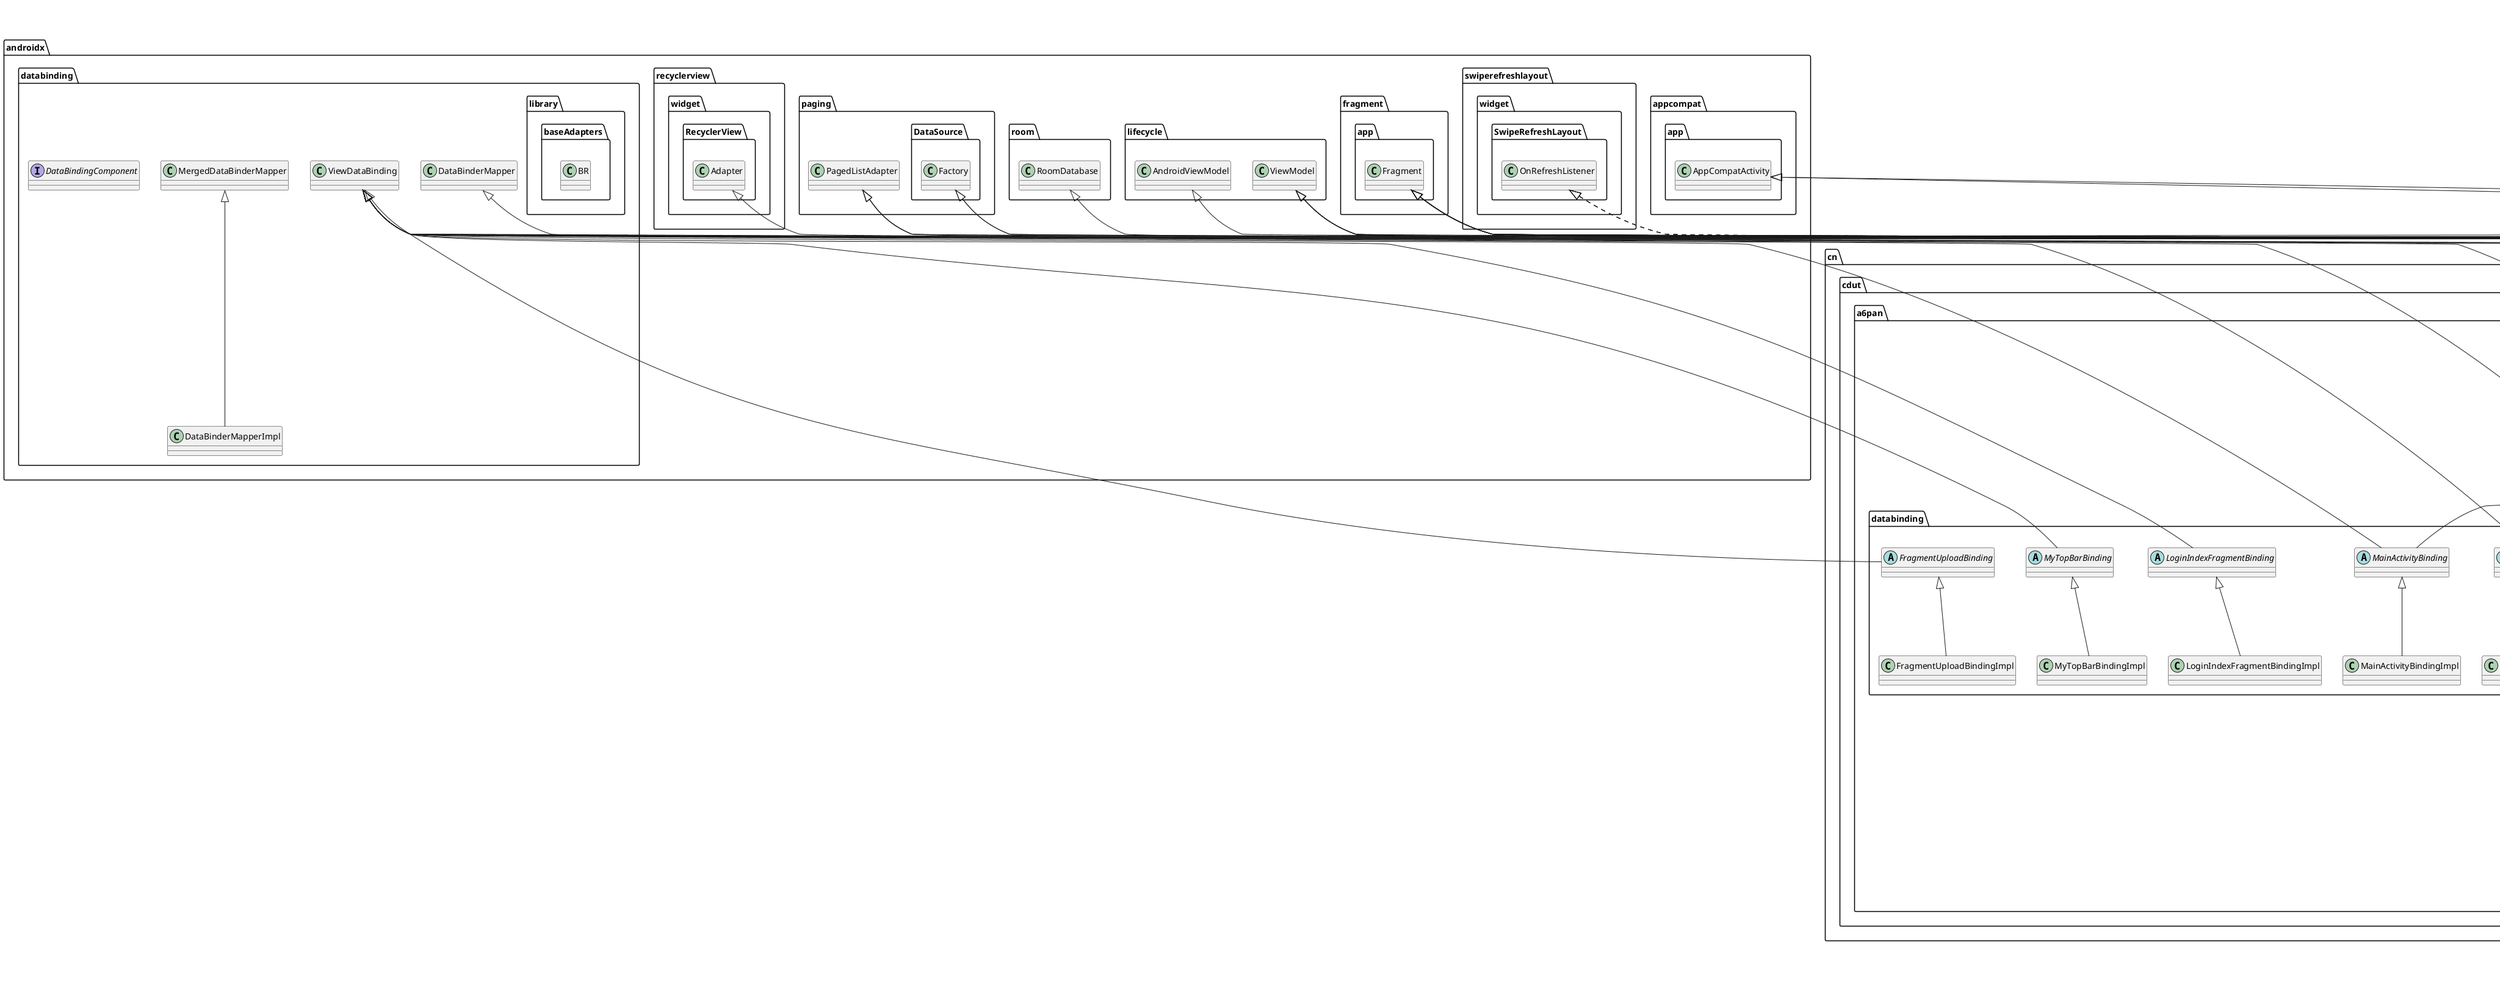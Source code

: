 @startuml

title __APP's Class Diagram__\n

  namespace androidx.databinding {
    class androidx.databinding.DataBinderMapperImpl {
    }
  }
  

  namespace androidx.databinding {
    interface androidx.databinding.DataBindingComponent {
    }
  }
  

  namespace androidx.databinding {
    namespace library.baseAdapters {
      class androidx.databinding.library.baseAdapters.BR {
      }
    }
  }
  

  namespace cn.cdut.a6pan {
    namespace Adapter {
      class cn.cdut.a6pan.Adapter.MyDownloadAdapter {
      }
    }
  }
  

  namespace cn.cdut.a6pan {
    namespace Adapter {
      class cn.cdut.a6pan.Adapter.MyFileListDialogAdapter {
      }
    }
  }
  

  namespace cn.cdut.a6pan {
    namespace Adapter {
      class cn.cdut.a6pan.Adapter.MyOfflineAdapter {
      }
    }
  }
  

  namespace cn.cdut.a6pan {
    namespace Adapter {
      class cn.cdut.a6pan.Adapter.MyPagedListAdapter {
      }
    }
  }
  

  namespace cn.cdut.a6pan {
    namespace Adapter {
      class cn.cdut.a6pan.Adapter.MyRecycleBinAdapter {
      }
    }
  }
  

  namespace cn.cdut.a6pan {
    namespace Adapter {
      class cn.cdut.a6pan.Adapter.MySettingListAdapter {
      }
    }
  }
  

  namespace cn.cdut.a6pan {
    class cn.cdut.a6pan.BR {
    }
  }
  

  namespace cn.cdut.a6pan {
    namespace Bean {
      class cn.cdut.a6pan.Bean.File {
      }
    }
  }
  

  namespace cn.cdut.a6pan {
    namespace Bean {
      class cn.cdut.a6pan.Bean.FileList {
      }
    }
  }
  

  namespace cn.cdut.a6pan {
    namespace Bean {
      class cn.cdut.a6pan.Bean.FileListPage {
      }
    }
  }
  

  namespace cn.cdut.a6pan {
    namespace Bean {
      class cn.cdut.a6pan.Bean.Offline {
      }
    }
  }
  

  namespace cn.cdut.a6pan {
    namespace Bean {
      class cn.cdut.a6pan.Bean.OfflinePre {
      }
    }
  }
  

  namespace cn.cdut.a6pan {
    namespace Bean {
      class cn.cdut.a6pan.Bean.OfflineTask {
      }
    }
  }
  

  namespace cn.cdut.a6pan {
    namespace Bean {
      class cn.cdut.a6pan.Bean.OfflineTaskPage {
      }
    }
  }
  

  namespace cn.cdut.a6pan {
    namespace Bean {
      class cn.cdut.a6pan.Bean.Person {
      }
    }
  }
  

  namespace cn.cdut.a6pan {
    namespace Bean {
      class cn.cdut.a6pan.Bean.Result {
      }
    }
  }
  

  namespace cn.cdut.a6pan {
    namespace Bean {
      class cn.cdut.a6pan.Bean.ResultChangeName {
      }
    }
  }
  

  namespace cn.cdut.a6pan {
    namespace Bean {
      class cn.cdut.a6pan.Bean.ResultDelOffline {
      }
    }
  }
  

  namespace cn.cdut.a6pan {
    namespace Bean {
      class cn.cdut.a6pan.Bean.ResultFile {
      }
    }
  }
  

  namespace cn.cdut.a6pan {
    namespace Bean {
      class cn.cdut.a6pan.Bean.ResultFilePage {
      }
    }
  }
  

  namespace cn.cdut.a6pan {
    namespace Bean {
      class cn.cdut.a6pan.Bean.ResultFileSingle {
      }
    }
  }
  

  namespace cn.cdut.a6pan {
    namespace Bean {
      class cn.cdut.a6pan.Bean.ResultOffline {
      }
    }
  }
  

  namespace cn.cdut.a6pan {
    namespace Bean {
      class cn.cdut.a6pan.Bean.ResultOfflinePre {
      }
    }
  }
  

  namespace cn.cdut.a6pan {
    namespace Bean {
      class cn.cdut.a6pan.Bean.ResultOfflineTaskPage {
      }
    }
  }
  

  namespace cn.cdut.a6pan {
    namespace Bean {
      class cn.cdut.a6pan.Bean.ResultPerson {
      }
    }
  }
  

  namespace cn.cdut.a6pan {
    namespace Bean {
      class cn.cdut.a6pan.Bean.ResultSendMessage {
      }
    }
  }
  

  namespace cn.cdut.a6pan {
    namespace Bean {
      class cn.cdut.a6pan.Bean.User {
      }
    }
  }
  

  namespace cn.cdut.a6pan {
    class cn.cdut.a6pan.BuildConfig {
    }
  }
  

  namespace cn.cdut.a6pan {
    namespace DAO {
      interface cn.cdut.a6pan.DAO.FileDao {
      }
    }
  }
  

  namespace cn.cdut.a6pan {
    namespace DAO {
      class cn.cdut.a6pan.DAO.FileDao_Impl {
      }
    }
  }
  

  namespace cn.cdut.a6pan {
    namespace DataBase {
      abstract class cn.cdut.a6pan.DataBase.FileDataBase {
      }
    }
  }
  

  namespace cn.cdut.a6pan {
    namespace DataBase {
      class cn.cdut.a6pan.DataBase.FileDataBase_Impl {
      }
    }
  }
  

  namespace cn.cdut.a6pan {
    class cn.cdut.a6pan.DataBinderMapperImpl {
    }
  }
  

  namespace cn.cdut.a6pan {
    class cn.cdut.a6pan.DataBindingInfo {
    }
  }
  

  namespace cn.cdut.a6pan {
    namespace Dialog {
      class cn.cdut.a6pan.Dialog.BackUpStopDialog {
      }
    }
  }
  

  namespace cn.cdut.a6pan {
    namespace Dialog {
      class cn.cdut.a6pan.Dialog.MyBottemChooseDialog {
      }
    }
  }
  

  namespace cn.cdut.a6pan {
    namespace Dialog {
      class cn.cdut.a6pan.Dialog.MyBottemDialog {
      }
    }
  }
  

  namespace cn.cdut.a6pan {
    namespace Dialog {
      class cn.cdut.a6pan.Dialog.MyBottemFileChooseDialog {
      }
    }
  }
  

  namespace cn.cdut.a6pan {
    class cn.cdut.a6pan.LoginActivity {
    }
  }
  

  namespace cn.cdut.a6pan {
    class cn.cdut.a6pan.MainActivity {
    }
  }
  

  namespace cn.cdut.a6pan {
    namespace Utils {
      class cn.cdut.a6pan.Utils.Code {
      }
    }
  }
  

  namespace cn.cdut.a6pan {
    namespace Utils {
      class cn.cdut.a6pan.Utils.DataBaseHelper {
      }
    }
  }
  

  namespace cn.cdut.a6pan {
    namespace Utils {
      class cn.cdut.a6pan.Utils.DownloadUtils {
      }
    }
  }
  

  namespace cn.cdut.a6pan {
    namespace Utils {
      abstract class cn.cdut.a6pan.Utils.HttpCallbackListener {
      }
    }
  }
  

  namespace cn.cdut.a6pan {
    namespace Utils {
      class cn.cdut.a6pan.Utils.HttpHelper {
      }
    }
  }
  

  namespace cn.cdut.a6pan {
    namespace Utils {
      class cn.cdut.a6pan.Utils.HttpUtils {
      }
    }
  }
  

  namespace cn.cdut.a6pan {
    namespace Utils {
      class cn.cdut.a6pan.Utils.JellyInterpolator {
      }
    }
  }
  

  namespace cn.cdut.a6pan {
    namespace Utils {
      enum RequestType {
      }
    }
  }
  

  namespace cn.cdut.a6pan {
    namespace Utils {
      class cn.cdut.a6pan.Utils.Security {
      }
    }
  }
  

  namespace cn.cdut.a6pan {
    namespace Utils {
      class cn.cdut.a6pan.Utils.ServerException {
      }
    }
  }
  

  namespace cn.cdut.a6pan {
    namespace Utils {
      class cn.cdut.a6pan.Utils.StatusBarUtils {
      }
    }
  }
  

  namespace cn.cdut.a6pan {
    namespace databinding {
      abstract class cn.cdut.a6pan.databinding.FileFragmentBinding {
      }
    }
  }
  

  namespace cn.cdut.a6pan {
    namespace databinding {
      class cn.cdut.a6pan.databinding.FileFragmentBindingImpl {
      }
    }
  }
  

  namespace cn.cdut.a6pan {
    namespace databinding {
      abstract class cn.cdut.a6pan.databinding.FragmentDownloadBinding {
      }
    }
  }
  

  namespace cn.cdut.a6pan {
    namespace databinding {
      class cn.cdut.a6pan.databinding.FragmentDownloadBindingImpl {
      }
    }
  }
  

  namespace cn.cdut.a6pan {
    namespace databinding {
      abstract class cn.cdut.a6pan.databinding.FragmentOfflineBinding {
      }
    }
  }
  

  namespace cn.cdut.a6pan {
    namespace databinding {
      class cn.cdut.a6pan.databinding.FragmentOfflineBindingImpl {
      }
    }
  }
  

  namespace cn.cdut.a6pan {
    namespace databinding {
      abstract class cn.cdut.a6pan.databinding.FragmentUploadBinding {
      }
    }
  }
  

  namespace cn.cdut.a6pan {
    namespace databinding {
      class cn.cdut.a6pan.databinding.FragmentUploadBindingImpl {
      }
    }
  }
  

  namespace cn.cdut.a6pan {
    namespace databinding {
      abstract class cn.cdut.a6pan.databinding.LoginActivityBinding {
      }
    }
  }
  

  namespace cn.cdut.a6pan {
    namespace databinding {
      class cn.cdut.a6pan.databinding.LoginActivityBindingImpl {
      }
    }
  }
  

  namespace cn.cdut.a6pan {
    namespace databinding {
      abstract class cn.cdut.a6pan.databinding.LoginByCodeFragmentBinding {
      }
    }
  }
  

  namespace cn.cdut.a6pan {
    namespace databinding {
      class cn.cdut.a6pan.databinding.LoginByCodeFragmentBindingImpl {
      }
    }
  }
  

  namespace cn.cdut.a6pan {
    namespace databinding {
      abstract class cn.cdut.a6pan.databinding.LoginFragmentBinding {
      }
    }
  }
  

  namespace cn.cdut.a6pan {
    namespace databinding {
      class cn.cdut.a6pan.databinding.LoginFragmentBindingImpl {
      }
    }
  }
  

  namespace cn.cdut.a6pan {
    namespace databinding {
      abstract class cn.cdut.a6pan.databinding.LoginIndexFragmentBinding {
      }
    }
  }
  

  namespace cn.cdut.a6pan {
    namespace databinding {
      class cn.cdut.a6pan.databinding.LoginIndexFragmentBindingImpl {
      }
    }
  }
  

  namespace cn.cdut.a6pan {
    namespace databinding {
      abstract class cn.cdut.a6pan.databinding.MainActivityBinding {
      }
    }
  }
  

  namespace cn.cdut.a6pan {
    namespace databinding {
      class cn.cdut.a6pan.databinding.MainActivityBindingImpl {
      }
    }
  }
  

  namespace cn.cdut.a6pan {
    namespace databinding {
      abstract class cn.cdut.a6pan.databinding.ModifyPwdByCodeFragmentBinding {
      }
    }
  }
  

  namespace cn.cdut.a6pan {
    namespace databinding {
      class cn.cdut.a6pan.databinding.ModifyPwdByCodeFragmentBindingImpl {
      }
    }
  }
  

  namespace cn.cdut.a6pan {
    namespace databinding {
      abstract class cn.cdut.a6pan.databinding.MyTopBarBinding {
      }
    }
  }
  

  namespace cn.cdut.a6pan {
    namespace databinding {
      class cn.cdut.a6pan.databinding.MyTopBarBindingImpl {
      }
    }
  }
  

  namespace cn.cdut.a6pan {
    namespace databinding {
      abstract class cn.cdut.a6pan.databinding.SettingFragmentBinding {
      }
    }
  }
  

  namespace cn.cdut.a6pan {
    namespace databinding {
      class cn.cdut.a6pan.databinding.SettingFragmentBindingImpl {
      }
    }
  }
  

  namespace cn.cdut.a6pan {
    namespace databinding {
      abstract class cn.cdut.a6pan.databinding.TransmissionFragmentBinding {
      }
    }
  }
  

  namespace cn.cdut.a6pan {
    namespace databinding {
      class cn.cdut.a6pan.databinding.TransmissionFragmentBindingImpl {
      }
    }
  }
  

  namespace cn.cdut.a6pan {
    namespace ui.login {
      class cn.cdut.a6pan.ui.login.LoginByCodeFragment {
      }
    }
  }
  

  namespace cn.cdut.a6pan {
    namespace ui.login {
      class cn.cdut.a6pan.ui.login.LoginFragment {
      }
    }
  }
  

  namespace cn.cdut.a6pan {
    namespace ui.login {
      class cn.cdut.a6pan.ui.login.LoginIndexFragment {
      }
    }
  }
  

  namespace cn.cdut.a6pan {
    namespace ui.login {
      class cn.cdut.a6pan.ui.login.LoginViewModel {
      }
    }
  }
  

  namespace cn.cdut.a6pan {
    namespace ui.login {
      class cn.cdut.a6pan.ui.login.ModifyPwdByCode {
      }
    }
  }
  

  namespace cn.cdut.a6pan {
    namespace ui.login {
      class cn.cdut.a6pan.ui.login.RegisterFragment {
      }
    }
  }
  

  namespace cn.cdut.a6pan {
    namespace ui.login {
      class cn.cdut.a6pan.ui.login.RegisterViewModel {
      }
    }
  }
  

  namespace cn.cdut.a6pan {
    namespace ui.main {
      class cn.cdut.a6pan.ui.main.DownloadContentObserver {
      }
    }
  }
  

  namespace cn.cdut.a6pan {
    namespace ui.main {
      class cn.cdut.a6pan.ui.main.FilePageDataSourceFactory {
      }
    }
  }
  

  namespace cn.cdut.a6pan {
    namespace ui.main {
      class cn.cdut.a6pan.ui.main.OfflinePageDataSourceFactory {
      }
    }
  }
  

  namespace cn.cdut.a6pan {
    namespace ui.main {
      namespace fragment {
        class cn.cdut.a6pan.ui.main.fragment.DownloadFragment {
        }
      }
    }
  }
  

  namespace cn.cdut.a6pan {
    namespace ui.main {
      namespace fragment {
        class cn.cdut.a6pan.ui.main.fragment.FileFragment {
        }
      }
    }
  }
  

  namespace cn.cdut.a6pan {
    namespace ui.main {
      namespace fragment {
        class cn.cdut.a6pan.ui.main.fragment.OfflineFragment {
        }
      }
    }
  }
  

  namespace cn.cdut.a6pan {
    namespace ui.main {
      namespace fragment {
        class cn.cdut.a6pan.ui.main.fragment.SettingFragment {
        }
      }
    }
  }
  

  namespace cn.cdut.a6pan {
    namespace ui.main {
      namespace fragment {
        class cn.cdut.a6pan.ui.main.fragment.TransmissionFragment {
        }
      }
    }
  }
  

  namespace cn.cdut.a6pan {
    namespace ui.main {
      namespace fragment {
        class cn.cdut.a6pan.ui.main.fragment.UploadFragment {
        }
      }
    }
  }
  

  namespace cn.cdut.a6pan {
    namespace ui.main {
      namespace viewmodel {
        class cn.cdut.a6pan.ui.main.viewmodel.FileViewModel {
        }
      }
    }
  }
  

  namespace cn.cdut.a6pan {
    namespace ui.main {
      namespace viewmodel {
        class cn.cdut.a6pan.ui.main.viewmodel.SettingViewModel {
        }
      }
    }
  }
  

  namespace cn.cdut.a6pan {
    namespace ui.main {
      namespace viewmodel {
        class cn.cdut.a6pan.ui.main.viewmodel.TransmissionViewModel {
        }
      }
    }
  }
  

  namespace cn.cdut.a6pan {
    namespace ui.main {
      namespace viewmodel {
        class cn.cdut.a6pan.ui.main.viewmodel.UserViewModel {
        }
      }
    }
  }
  

  androidx.databinding.DataBinderMapperImpl -up-|> androidx.databinding.MergedDataBinderMapper
  cn.cdut.a6pan.Adapter.MyDownloadAdapter -up-|> androidx.recyclerview.widget.RecyclerView.Adapter
  cn.cdut.a6pan.Adapter.MyDownloadAdapter o-- cn.cdut.a6pan.ui.main.viewmodel.TransmissionViewModel : viewModel
  cn.cdut.a6pan.Adapter.MyFileListDialogAdapter -up-|> android.widget.BaseAdapter
  cn.cdut.a6pan.Adapter.MyOfflineAdapter -up-|> androidx.paging.PagedListAdapter
  cn.cdut.a6pan.Adapter.MyOfflineAdapter o-- cn.cdut.a6pan.ui.main.viewmodel.TransmissionViewModel : viewModel
  cn.cdut.a6pan.Adapter.MyPagedListAdapter -up-|> androidx.paging.PagedListAdapter
  cn.cdut.a6pan.Adapter.MyPagedListAdapter o-- cn.cdut.a6pan.ui.main.viewmodel.FileViewModel : fileViewModel
  cn.cdut.a6pan.Adapter.MyPagedListAdapter o-- cn.cdut.a6pan.Adapter.MyPagedListAdapter.FileChooseListener : listener
  cn.cdut.a6pan.Adapter.MyRecycleBinAdapter -up-|> androidx.paging.PagedListAdapter
  cn.cdut.a6pan.Adapter.MyRecycleBinAdapter o-- cn.cdut.a6pan.ui.main.viewmodel.FileViewModel : fileViewModel
  cn.cdut.a6pan.Adapter.MyRecycleBinAdapter o-- cn.cdut.a6pan.Adapter.MyRecycleBinAdapter.FileChooseListener : listener
  cn.cdut.a6pan.Adapter.MySettingListAdapter -up-|> android.widget.BaseAdapter
  cn.cdut.a6pan.Adapter.MySettingListAdapter o-- cn.cdut.a6pan.Adapter.MySettingListAdapter.InnerClickListener : listener
  cn.cdut.a6pan.Bean.FileList o-- cn.cdut.a6pan.Bean.File : parent
  cn.cdut.a6pan.Bean.FileListPage -up-|> cn.cdut.a6pan.Bean.FileList
  cn.cdut.a6pan.Bean.ResultChangeName -up-|> cn.cdut.a6pan.Bean.Result
  cn.cdut.a6pan.Bean.ResultDelOffline -up-|> cn.cdut.a6pan.Bean.Result
  cn.cdut.a6pan.Bean.ResultFile -up-|> cn.cdut.a6pan.Bean.Result
  cn.cdut.a6pan.Bean.ResultFile o-- cn.cdut.a6pan.Bean.FileList : result
  cn.cdut.a6pan.Bean.ResultFilePage -up-|> cn.cdut.a6pan.Bean.Result
  cn.cdut.a6pan.Bean.ResultFilePage o-- cn.cdut.a6pan.Bean.FileListPage : result
  cn.cdut.a6pan.Bean.ResultFileSingle -up-|> cn.cdut.a6pan.Bean.Result
  cn.cdut.a6pan.Bean.ResultFileSingle o-- cn.cdut.a6pan.Bean.File : result
  cn.cdut.a6pan.Bean.ResultOffline -up-|> cn.cdut.a6pan.Bean.Result
  cn.cdut.a6pan.Bean.ResultOffline o-- cn.cdut.a6pan.Bean.Offline : result
  cn.cdut.a6pan.Bean.ResultOfflinePre -up-|> cn.cdut.a6pan.Bean.Result
  cn.cdut.a6pan.Bean.ResultOfflineTaskPage -up-|> cn.cdut.a6pan.Bean.Result
  cn.cdut.a6pan.Bean.ResultOfflineTaskPage o-- cn.cdut.a6pan.Bean.OfflineTaskPage : result
  cn.cdut.a6pan.Bean.ResultPerson -up-|> cn.cdut.a6pan.Bean.Result
  cn.cdut.a6pan.Bean.ResultPerson o-- cn.cdut.a6pan.Bean.Person : result
  cn.cdut.a6pan.Bean.ResultSendMessage -up-|> cn.cdut.a6pan.Bean.Result
  cn.cdut.a6pan.DAO.FileDao_Impl .up.|> cn.cdut.a6pan.DAO.FileDao
  cn.cdut.a6pan.DataBase.FileDataBase -up-|> androidx.room.RoomDatabase
  cn.cdut.a6pan.DataBase.FileDataBase_Impl -up-|> cn.cdut.a6pan.DataBase.FileDataBase
  cn.cdut.a6pan.DataBase.FileDataBase_Impl o-- cn.cdut.a6pan.DAO.FileDao : _fileDao
  cn.cdut.a6pan.DataBinderMapperImpl -up-|> androidx.databinding.DataBinderMapper
  cn.cdut.a6pan.Dialog.BackUpStopDialog .up.|> android.view.View.OnClickListener
  cn.cdut.a6pan.Dialog.BackUpStopDialog .up.|> androidx.swiperefreshlayout.widget.SwipeRefreshLayout.OnRefreshListener
  cn.cdut.a6pan.Dialog.BackUpStopDialog .up.|> cn.cdut.a6pan.Adapter.MyRecycleBinAdapter.FileChooseListener
  cn.cdut.a6pan.Dialog.BackUpStopDialog -up-|> android.app.Dialog
  cn.cdut.a6pan.Dialog.BackUpStopDialog o-- cn.cdut.a6pan.Adapter.MyRecycleBinAdapter : adapter
  cn.cdut.a6pan.Dialog.BackUpStopDialog o-- cn.cdut.a6pan.ui.main.viewmodel.FileViewModel : fileViewModel
  cn.cdut.a6pan.Dialog.MyBottemChooseDialog .up.|> android.view.View.OnClickListener
  cn.cdut.a6pan.Dialog.MyBottemChooseDialog -up-|> android.app.Dialog
  cn.cdut.a6pan.Dialog.MyBottemChooseDialog o-- cn.cdut.a6pan.Dialog.MyBottemChooseDialog.OnCenterItemClickListener : listener
  cn.cdut.a6pan.Dialog.MyBottemDialog .up.|> android.view.View.OnClickListener
  cn.cdut.a6pan.Dialog.MyBottemDialog -up-|> android.app.Dialog
  cn.cdut.a6pan.Dialog.MyBottemDialog o-- cn.cdut.a6pan.Dialog.MyBottemDialog.OnCenterItemClickListener : listener
  cn.cdut.a6pan.Dialog.MyBottemFileChooseDialog .up.|> android.view.View.OnClickListener
  cn.cdut.a6pan.Dialog.MyBottemFileChooseDialog -up-|> android.app.Dialog
  cn.cdut.a6pan.Dialog.MyBottemFileChooseDialog o-- cn.cdut.a6pan.Adapter.MyFileListDialogAdapter : adapter
  cn.cdut.a6pan.Dialog.MyBottemFileChooseDialog o-- cn.cdut.a6pan.Dialog.MyBottemFileChooseDialog.OnCenterItemClickListener : listener
  cn.cdut.a6pan.LoginActivity -up-|> androidx.appcompat.app.AppCompatActivity
  cn.cdut.a6pan.LoginActivity o-- cn.cdut.a6pan.databinding.LoginActivityBinding : binding
  cn.cdut.a6pan.LoginActivity o-- cn.cdut.a6pan.ui.login.LoginViewModel : mViewModel
  cn.cdut.a6pan.MainActivity -up-|> androidx.appcompat.app.AppCompatActivity
  cn.cdut.a6pan.MainActivity o-- cn.cdut.a6pan.databinding.MainActivityBinding : binding
  cn.cdut.a6pan.MainActivity o-- cn.cdut.a6pan.ui.main.viewmodel.FileViewModel : fileViewModel
  cn.cdut.a6pan.Utils.DataBaseHelper -up-|> android.database.sqlite.SQLiteOpenHelper
  cn.cdut.a6pan.Utils.JellyInterpolator -up-|> android.view.animation.LinearInterpolator
  cn.cdut.a6pan.Utils.ServerException -up-|> java.io.IOException
  cn.cdut.a6pan.databinding.FileFragmentBinding -up-|> androidx.databinding.ViewDataBinding
  cn.cdut.a6pan.databinding.FileFragmentBindingImpl -up-|> cn.cdut.a6pan.databinding.FileFragmentBinding
  cn.cdut.a6pan.databinding.FragmentDownloadBinding -up-|> androidx.databinding.ViewDataBinding
  cn.cdut.a6pan.databinding.FragmentDownloadBindingImpl -up-|> cn.cdut.a6pan.databinding.FragmentDownloadBinding
  cn.cdut.a6pan.databinding.FragmentOfflineBinding -up-|> androidx.databinding.ViewDataBinding
  cn.cdut.a6pan.databinding.FragmentOfflineBindingImpl -up-|> cn.cdut.a6pan.databinding.FragmentOfflineBinding
  cn.cdut.a6pan.databinding.FragmentUploadBinding -up-|> androidx.databinding.ViewDataBinding
  cn.cdut.a6pan.databinding.FragmentUploadBindingImpl -up-|> cn.cdut.a6pan.databinding.FragmentUploadBinding
  cn.cdut.a6pan.databinding.LoginActivityBinding -up-|> androidx.databinding.ViewDataBinding
  cn.cdut.a6pan.databinding.LoginActivityBindingImpl -up-|> cn.cdut.a6pan.databinding.LoginActivityBinding
  cn.cdut.a6pan.databinding.LoginByCodeFragmentBinding -up-|> androidx.databinding.ViewDataBinding
  cn.cdut.a6pan.databinding.LoginByCodeFragmentBindingImpl -up-|> cn.cdut.a6pan.databinding.LoginByCodeFragmentBinding
  cn.cdut.a6pan.databinding.LoginFragmentBinding -up-|> androidx.databinding.ViewDataBinding
  cn.cdut.a6pan.databinding.LoginFragmentBinding o-- cn.cdut.a6pan.ui.login.LoginViewModel : mData
  cn.cdut.a6pan.databinding.LoginFragmentBindingImpl -up-|> cn.cdut.a6pan.databinding.LoginFragmentBinding
  cn.cdut.a6pan.databinding.LoginIndexFragmentBinding -up-|> androidx.databinding.ViewDataBinding
  cn.cdut.a6pan.databinding.LoginIndexFragmentBindingImpl -up-|> cn.cdut.a6pan.databinding.LoginIndexFragmentBinding
  cn.cdut.a6pan.databinding.MainActivityBinding -up-|> androidx.databinding.ViewDataBinding
  cn.cdut.a6pan.databinding.MainActivityBindingImpl -up-|> cn.cdut.a6pan.databinding.MainActivityBinding
  cn.cdut.a6pan.databinding.ModifyPwdByCodeFragmentBinding -up-|> androidx.databinding.ViewDataBinding
  cn.cdut.a6pan.databinding.ModifyPwdByCodeFragmentBindingImpl -up-|> cn.cdut.a6pan.databinding.ModifyPwdByCodeFragmentBinding
  cn.cdut.a6pan.databinding.MyTopBarBinding -up-|> androidx.databinding.ViewDataBinding
  cn.cdut.a6pan.databinding.MyTopBarBindingImpl -up-|> cn.cdut.a6pan.databinding.MyTopBarBinding
  cn.cdut.a6pan.databinding.SettingFragmentBinding -up-|> androidx.databinding.ViewDataBinding
  cn.cdut.a6pan.databinding.SettingFragmentBindingImpl -up-|> cn.cdut.a6pan.databinding.SettingFragmentBinding
  cn.cdut.a6pan.databinding.TransmissionFragmentBinding -up-|> androidx.databinding.ViewDataBinding
  cn.cdut.a6pan.databinding.TransmissionFragmentBindingImpl -up-|> cn.cdut.a6pan.databinding.TransmissionFragmentBinding
  cn.cdut.a6pan.ui.login.LoginByCodeFragment -up-|> androidx.fragment.app.Fragment
  cn.cdut.a6pan.ui.login.LoginByCodeFragment o-- cn.cdut.a6pan.databinding.LoginByCodeFragmentBinding : binding
  cn.cdut.a6pan.ui.login.LoginFragment -up-|> androidx.fragment.app.Fragment
  cn.cdut.a6pan.ui.login.LoginFragment o-- cn.cdut.a6pan.databinding.LoginFragmentBinding : binding
  cn.cdut.a6pan.ui.login.LoginFragment o-- cn.cdut.a6pan.ui.login.LoginViewModel : mViewModel
  cn.cdut.a6pan.ui.login.LoginIndexFragment -up-|> androidx.fragment.app.Fragment
  cn.cdut.a6pan.ui.login.LoginIndexFragment o-- cn.cdut.a6pan.ui.login.LoginViewModel : mViewModel
  cn.cdut.a6pan.ui.login.LoginViewModel -up-|> androidx.lifecycle.ViewModel
  cn.cdut.a6pan.ui.login.ModifyPwdByCode -up-|> androidx.fragment.app.Fragment
  cn.cdut.a6pan.ui.login.ModifyPwdByCode o-- cn.cdut.a6pan.databinding.ModifyPwdByCodeFragmentBinding : binding
  cn.cdut.a6pan.ui.login.RegisterFragment -up-|> androidx.fragment.app.Fragment
  cn.cdut.a6pan.ui.login.RegisterFragment o-- cn.cdut.a6pan.ui.login.RegisterViewModel : mViewModel
  cn.cdut.a6pan.ui.login.RegisterViewModel -up-|> androidx.lifecycle.ViewModel
  cn.cdut.a6pan.ui.main.DownloadContentObserver -up-|> android.database.ContentObserver
  cn.cdut.a6pan.ui.main.FilePageDataSourceFactory -up-|> androidx.paging.DataSource.Factory
  cn.cdut.a6pan.ui.main.OfflinePageDataSourceFactory -up-|> androidx.paging.DataSource.Factory
  cn.cdut.a6pan.ui.main.fragment.DownloadFragment .up.|> androidx.swiperefreshlayout.widget.SwipeRefreshLayout.OnRefreshListener
  cn.cdut.a6pan.ui.main.fragment.DownloadFragment -up-|> androidx.fragment.app.Fragment
  cn.cdut.a6pan.ui.main.fragment.DownloadFragment o-- cn.cdut.a6pan.Adapter.MyDownloadAdapter : adapter
  cn.cdut.a6pan.ui.main.fragment.DownloadFragment o-- cn.cdut.a6pan.databinding.FragmentDownloadBinding : binding
  cn.cdut.a6pan.ui.main.fragment.DownloadFragment o-- cn.cdut.a6pan.ui.main.DownloadContentObserver : downloadContentObserver
  cn.cdut.a6pan.ui.main.fragment.DownloadFragment o-- cn.cdut.a6pan.DAO.FileDao : fileDao
  cn.cdut.a6pan.ui.main.fragment.DownloadFragment o-- cn.cdut.a6pan.DataBase.FileDataBase : fileDataBase
  cn.cdut.a6pan.ui.main.fragment.DownloadFragment o-- cn.cdut.a6pan.ui.main.viewmodel.TransmissionViewModel : viewModel
  cn.cdut.a6pan.ui.main.fragment.FileFragment .up.|> androidx.swiperefreshlayout.widget.SwipeRefreshLayout.OnRefreshListener
  cn.cdut.a6pan.ui.main.fragment.FileFragment .up.|> cn.cdut.a6pan.Adapter.MyPagedListAdapter.FileChooseListener
  cn.cdut.a6pan.ui.main.fragment.FileFragment .up.|> cn.cdut.a6pan.Dialog.MyBottemChooseDialog.OnCenterItemClickListener
  cn.cdut.a6pan.ui.main.fragment.FileFragment .up.|> cn.cdut.a6pan.Dialog.MyBottemDialog.OnCenterItemClickListener
  cn.cdut.a6pan.ui.main.fragment.FileFragment .up.|> cn.cdut.a6pan.Dialog.MyBottemFileChooseDialog.OnCenterItemClickListener
  cn.cdut.a6pan.ui.main.fragment.FileFragment -up-|> androidx.fragment.app.Fragment
  cn.cdut.a6pan.ui.main.fragment.FileFragment o-- cn.cdut.a6pan.Adapter.MyPagedListAdapter : adapter
  cn.cdut.a6pan.ui.main.fragment.FileFragment o-- cn.cdut.a6pan.Dialog.BackUpStopDialog : backUpStopDialog
  cn.cdut.a6pan.ui.main.fragment.FileFragment o-- cn.cdut.a6pan.databinding.FileFragmentBinding : binding
  cn.cdut.a6pan.ui.main.fragment.FileFragment o-- cn.cdut.a6pan.DAO.FileDao : fileDao
  cn.cdut.a6pan.ui.main.fragment.FileFragment o-- cn.cdut.a6pan.DataBase.FileDataBase : fileDataBase
  cn.cdut.a6pan.ui.main.fragment.FileFragment o-- cn.cdut.a6pan.ui.main.viewmodel.FileViewModel : mViewModel
  cn.cdut.a6pan.ui.main.fragment.FileFragment o-- cn.cdut.a6pan.Dialog.MyBottemChooseDialog : myBottemChooseDialog
  cn.cdut.a6pan.ui.main.fragment.FileFragment o-- cn.cdut.a6pan.Dialog.MyBottemDialog : myBottemDialog
  cn.cdut.a6pan.ui.main.fragment.FileFragment o-- cn.cdut.a6pan.Dialog.MyBottemFileChooseDialog : myBottemFileChooseDialog
  cn.cdut.a6pan.ui.main.fragment.OfflineFragment .up.|> androidx.swiperefreshlayout.widget.SwipeRefreshLayout.OnRefreshListener
  cn.cdut.a6pan.ui.main.fragment.OfflineFragment -up-|> androidx.fragment.app.Fragment
  cn.cdut.a6pan.ui.main.fragment.OfflineFragment o-- cn.cdut.a6pan.Adapter.MyOfflineAdapter : adapter
  cn.cdut.a6pan.ui.main.fragment.OfflineFragment o-- cn.cdut.a6pan.databinding.FragmentOfflineBinding : binding
  cn.cdut.a6pan.ui.main.fragment.OfflineFragment o-- cn.cdut.a6pan.ui.main.viewmodel.TransmissionViewModel : viewModel
  cn.cdut.a6pan.ui.main.fragment.SettingFragment .up.|> android.view.View.OnClickListener
  cn.cdut.a6pan.ui.main.fragment.SettingFragment -up-|> androidx.fragment.app.Fragment
  cn.cdut.a6pan.ui.main.fragment.SettingFragment o-- cn.cdut.a6pan.Adapter.MySettingListAdapter : adapter
  cn.cdut.a6pan.ui.main.fragment.SettingFragment o-- cn.cdut.a6pan.databinding.SettingFragmentBinding : binding
  cn.cdut.a6pan.ui.main.fragment.SettingFragment o-- cn.cdut.a6pan.ui.main.fragment.SettingFragment.MyHandler : handler
  cn.cdut.a6pan.ui.main.fragment.TransmissionFragment -up-|> androidx.fragment.app.Fragment
  cn.cdut.a6pan.ui.main.fragment.TransmissionFragment o-- cn.cdut.a6pan.databinding.TransmissionFragmentBinding : binding
  cn.cdut.a6pan.ui.main.fragment.TransmissionFragment o-- cn.cdut.a6pan.ui.main.viewmodel.TransmissionViewModel : mViewModel
  cn.cdut.a6pan.ui.main.fragment.UploadFragment -up-|> androidx.fragment.app.Fragment
  cn.cdut.a6pan.ui.main.viewmodel.FileViewModel -up-|> androidx.lifecycle.ViewModel
  cn.cdut.a6pan.ui.main.viewmodel.FileViewModel o-- cn.cdut.a6pan.Bean.ResultFilePage : resultBean
  cn.cdut.a6pan.ui.main.viewmodel.SettingViewModel -up-|> androidx.lifecycle.ViewModel
  cn.cdut.a6pan.ui.main.viewmodel.TransmissionViewModel -up-|> androidx.lifecycle.ViewModel
  cn.cdut.a6pan.ui.main.viewmodel.TransmissionViewModel o-- cn.cdut.a6pan.Bean.ResultOfflineTaskPage : resultBean
  cn.cdut.a6pan.ui.main.viewmodel.UserViewModel -up-|> androidx.lifecycle.AndroidViewModel


right footer


PlantUML diagram generated by SketchIt! (https://bitbucket.org/pmesmeur/sketch.it)
For more information about this tool, please contact philippe.mesmeur@gmail.com
endfooter

@enduml
